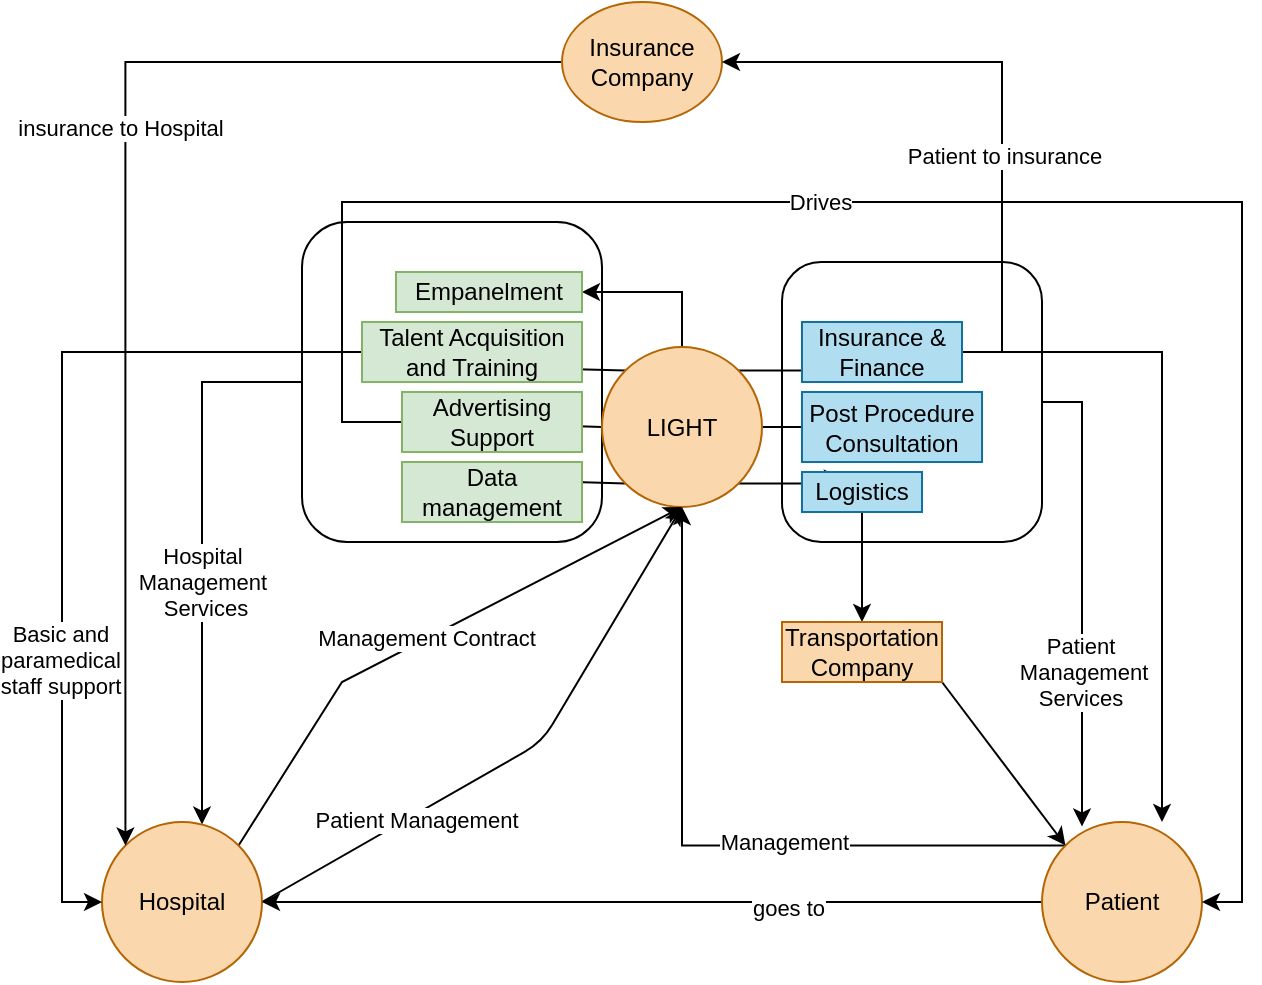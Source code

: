 <mxfile version="14.9.2" type="github"><diagram id="LPS8xDgHtESuEBJ1FYU5" name="Page-1"><mxGraphModel dx="1221" dy="644" grid="1" gridSize="10" guides="1" tooltips="1" connect="1" arrows="1" fold="1" page="1" pageScale="1" pageWidth="827" pageHeight="1169" math="0" shadow="0"><root><mxCell id="0"/><mxCell id="1" parent="0"/><mxCell id="NRJmUVKPP2JfEcW_Qd1u-65" style="edgeStyle=orthogonalEdgeStyle;rounded=0;orthogonalLoop=1;jettySize=auto;html=1;exitX=1;exitY=0.5;exitDx=0;exitDy=0;entryX=0.25;entryY=0.028;entryDx=0;entryDy=0;entryPerimeter=0;" edge="1" parent="1" source="NRJmUVKPP2JfEcW_Qd1u-47" target="NRJmUVKPP2JfEcW_Qd1u-3"><mxGeometry relative="1" as="geometry"/></mxCell><mxCell id="NRJmUVKPP2JfEcW_Qd1u-68" value="Patient&lt;br&gt;&amp;nbsp;Management &lt;br&gt;Services" style="edgeLabel;html=1;align=center;verticalAlign=middle;resizable=0;points=[];" vertex="1" connectable="0" parent="NRJmUVKPP2JfEcW_Qd1u-65"><mxGeometry x="0.331" y="-1" relative="1" as="geometry"><mxPoint as="offset"/></mxGeometry></mxCell><mxCell id="NRJmUVKPP2JfEcW_Qd1u-47" value="" style="rounded=1;whiteSpace=wrap;html=1;" vertex="1" parent="1"><mxGeometry x="440" y="160" width="130" height="140" as="geometry"/></mxCell><mxCell id="NRJmUVKPP2JfEcW_Qd1u-66" style="edgeStyle=orthogonalEdgeStyle;rounded=0;orthogonalLoop=1;jettySize=auto;html=1;exitX=0;exitY=0.5;exitDx=0;exitDy=0;" edge="1" parent="1" source="NRJmUVKPP2JfEcW_Qd1u-45" target="NRJmUVKPP2JfEcW_Qd1u-2"><mxGeometry relative="1" as="geometry"><Array as="points"><mxPoint x="150" y="220"/></Array></mxGeometry></mxCell><mxCell id="NRJmUVKPP2JfEcW_Qd1u-67" value="Hospital &lt;br&gt;Management&lt;br&gt;&amp;nbsp;Services" style="edgeLabel;html=1;align=center;verticalAlign=middle;resizable=0;points=[];" vertex="1" connectable="0" parent="NRJmUVKPP2JfEcW_Qd1u-66"><mxGeometry x="0.104" relative="1" as="geometry"><mxPoint as="offset"/></mxGeometry></mxCell><mxCell id="NRJmUVKPP2JfEcW_Qd1u-45" value="" style="rounded=1;whiteSpace=wrap;html=1;" vertex="1" parent="1"><mxGeometry x="200" y="140" width="150" height="160" as="geometry"/></mxCell><mxCell id="NRJmUVKPP2JfEcW_Qd1u-21" value="" style="endArrow=classic;html=1;entryX=0.5;entryY=1;entryDx=0;entryDy=0;" edge="1" parent="1" target="NRJmUVKPP2JfEcW_Qd1u-1"><mxGeometry width="50" height="50" relative="1" as="geometry"><mxPoint x="180" y="480" as="sourcePoint"/><mxPoint x="220" y="450" as="targetPoint"/><Array as="points"><mxPoint x="320" y="400"/></Array></mxGeometry></mxCell><mxCell id="NRJmUVKPP2JfEcW_Qd1u-22" value="Patient Management" style="edgeLabel;html=1;align=center;verticalAlign=middle;resizable=0;points=[];" vertex="1" connectable="0" parent="NRJmUVKPP2JfEcW_Qd1u-21"><mxGeometry x="-0.416" y="-2" relative="1" as="geometry"><mxPoint as="offset"/></mxGeometry></mxCell><mxCell id="NRJmUVKPP2JfEcW_Qd1u-10" style="edgeStyle=none;rounded=0;orthogonalLoop=1;jettySize=auto;html=1;exitX=0;exitY=1;exitDx=0;exitDy=0;" edge="1" parent="1" source="NRJmUVKPP2JfEcW_Qd1u-1"><mxGeometry relative="1" as="geometry"><mxPoint x="270" y="268" as="targetPoint"/></mxGeometry></mxCell><mxCell id="NRJmUVKPP2JfEcW_Qd1u-11" style="edgeStyle=none;rounded=0;orthogonalLoop=1;jettySize=auto;html=1;exitX=0;exitY=0.5;exitDx=0;exitDy=0;" edge="1" parent="1" source="NRJmUVKPP2JfEcW_Qd1u-1"><mxGeometry relative="1" as="geometry"><mxPoint x="270" y="240" as="targetPoint"/></mxGeometry></mxCell><mxCell id="NRJmUVKPP2JfEcW_Qd1u-12" style="edgeStyle=none;rounded=0;orthogonalLoop=1;jettySize=auto;html=1;exitX=0;exitY=0;exitDx=0;exitDy=0;" edge="1" parent="1" source="NRJmUVKPP2JfEcW_Qd1u-1"><mxGeometry relative="1" as="geometry"><mxPoint x="270" y="212" as="targetPoint"/></mxGeometry></mxCell><mxCell id="NRJmUVKPP2JfEcW_Qd1u-23" style="edgeStyle=orthogonalEdgeStyle;rounded=0;orthogonalLoop=1;jettySize=auto;html=1;exitX=1;exitY=0;exitDx=0;exitDy=0;" edge="1" parent="1" source="NRJmUVKPP2JfEcW_Qd1u-1"><mxGeometry relative="1" as="geometry"><mxPoint x="480" y="212" as="targetPoint"/></mxGeometry></mxCell><mxCell id="NRJmUVKPP2JfEcW_Qd1u-26" style="edgeStyle=orthogonalEdgeStyle;rounded=0;orthogonalLoop=1;jettySize=auto;html=1;exitX=1;exitY=0.5;exitDx=0;exitDy=0;" edge="1" parent="1" source="NRJmUVKPP2JfEcW_Qd1u-1"><mxGeometry relative="1" as="geometry"><mxPoint x="470" y="240" as="targetPoint"/></mxGeometry></mxCell><mxCell id="NRJmUVKPP2JfEcW_Qd1u-30" style="edgeStyle=orthogonalEdgeStyle;rounded=0;orthogonalLoop=1;jettySize=auto;html=1;exitX=1;exitY=1;exitDx=0;exitDy=0;" edge="1" parent="1" source="NRJmUVKPP2JfEcW_Qd1u-1"><mxGeometry relative="1" as="geometry"><mxPoint x="470" y="268" as="targetPoint"/></mxGeometry></mxCell><mxCell id="NRJmUVKPP2JfEcW_Qd1u-61" style="edgeStyle=orthogonalEdgeStyle;rounded=0;orthogonalLoop=1;jettySize=auto;html=1;exitX=0.5;exitY=0;exitDx=0;exitDy=0;entryX=1;entryY=0.5;entryDx=0;entryDy=0;" edge="1" parent="1" source="NRJmUVKPP2JfEcW_Qd1u-1" target="NRJmUVKPP2JfEcW_Qd1u-56"><mxGeometry relative="1" as="geometry"/></mxCell><mxCell id="NRJmUVKPP2JfEcW_Qd1u-1" value="LIGHT" style="ellipse;whiteSpace=wrap;html=1;aspect=fixed;fillColor=#fad7ac;strokeColor=#b46504;" vertex="1" parent="1"><mxGeometry x="350" y="202.5" width="80" height="80" as="geometry"/></mxCell><mxCell id="NRJmUVKPP2JfEcW_Qd1u-5" value="Management Contract" style="rounded=0;orthogonalLoop=1;jettySize=auto;html=1;exitX=1;exitY=0;exitDx=0;exitDy=0;entryX=0.5;entryY=1;entryDx=0;entryDy=0;" edge="1" parent="1" source="NRJmUVKPP2JfEcW_Qd1u-2" target="NRJmUVKPP2JfEcW_Qd1u-1"><mxGeometry relative="1" as="geometry"><Array as="points"><mxPoint x="220" y="370"/></Array></mxGeometry></mxCell><mxCell id="NRJmUVKPP2JfEcW_Qd1u-2" value="Hospital" style="ellipse;whiteSpace=wrap;html=1;aspect=fixed;fillColor=#fad7ac;strokeColor=#b46504;" vertex="1" parent="1"><mxGeometry x="100" y="440" width="80" height="80" as="geometry"/></mxCell><mxCell id="NRJmUVKPP2JfEcW_Qd1u-20" style="edgeStyle=orthogonalEdgeStyle;rounded=0;orthogonalLoop=1;jettySize=auto;html=1;exitX=0;exitY=0.5;exitDx=0;exitDy=0;" edge="1" parent="1" source="NRJmUVKPP2JfEcW_Qd1u-3" target="NRJmUVKPP2JfEcW_Qd1u-2"><mxGeometry relative="1" as="geometry"/></mxCell><mxCell id="NRJmUVKPP2JfEcW_Qd1u-75" value="goes to" style="edgeLabel;html=1;align=center;verticalAlign=middle;resizable=0;points=[];" vertex="1" connectable="0" parent="NRJmUVKPP2JfEcW_Qd1u-20"><mxGeometry x="-0.348" y="3" relative="1" as="geometry"><mxPoint as="offset"/></mxGeometry></mxCell><mxCell id="NRJmUVKPP2JfEcW_Qd1u-34" style="edgeStyle=orthogonalEdgeStyle;rounded=0;orthogonalLoop=1;jettySize=auto;html=1;exitX=0;exitY=0;exitDx=0;exitDy=0;entryX=0.5;entryY=1;entryDx=0;entryDy=0;" edge="1" parent="1" source="NRJmUVKPP2JfEcW_Qd1u-3" target="NRJmUVKPP2JfEcW_Qd1u-1"><mxGeometry relative="1" as="geometry"/></mxCell><mxCell id="NRJmUVKPP2JfEcW_Qd1u-35" value="Management" style="edgeLabel;html=1;align=center;verticalAlign=middle;resizable=0;points=[];" vertex="1" connectable="0" parent="NRJmUVKPP2JfEcW_Qd1u-34"><mxGeometry x="-0.219" y="-2" relative="1" as="geometry"><mxPoint as="offset"/></mxGeometry></mxCell><mxCell id="NRJmUVKPP2JfEcW_Qd1u-3" value="Patient" style="ellipse;whiteSpace=wrap;html=1;aspect=fixed;fillColor=#fad7ac;strokeColor=#b46504;" vertex="1" parent="1"><mxGeometry x="570" y="440" width="80" height="80" as="geometry"/></mxCell><mxCell id="NRJmUVKPP2JfEcW_Qd1u-53" style="edgeStyle=orthogonalEdgeStyle;rounded=0;orthogonalLoop=1;jettySize=auto;html=1;exitX=0;exitY=0.5;exitDx=0;exitDy=0;entryX=0;entryY=0;entryDx=0;entryDy=0;" edge="1" parent="1" source="NRJmUVKPP2JfEcW_Qd1u-4" target="NRJmUVKPP2JfEcW_Qd1u-2"><mxGeometry relative="1" as="geometry"/></mxCell><mxCell id="NRJmUVKPP2JfEcW_Qd1u-54" value="insurance to Hospital" style="edgeLabel;html=1;align=center;verticalAlign=middle;resizable=0;points=[];" vertex="1" connectable="0" parent="NRJmUVKPP2JfEcW_Qd1u-53"><mxGeometry x="-0.177" y="-3" relative="1" as="geometry"><mxPoint as="offset"/></mxGeometry></mxCell><mxCell id="NRJmUVKPP2JfEcW_Qd1u-4" value="Insurance Company" style="ellipse;whiteSpace=wrap;html=1;fillColor=#fad7ac;strokeColor=#b46504;" vertex="1" parent="1"><mxGeometry x="330" y="30" width="80" height="60" as="geometry"/></mxCell><mxCell id="NRJmUVKPP2JfEcW_Qd1u-43" style="edgeStyle=orthogonalEdgeStyle;rounded=0;orthogonalLoop=1;jettySize=auto;html=1;exitX=0;exitY=0.5;exitDx=0;exitDy=0;entryX=0;entryY=0.5;entryDx=0;entryDy=0;" edge="1" parent="1" source="NRJmUVKPP2JfEcW_Qd1u-13" target="NRJmUVKPP2JfEcW_Qd1u-2"><mxGeometry relative="1" as="geometry"/></mxCell><mxCell id="NRJmUVKPP2JfEcW_Qd1u-44" value="Basic and &lt;br&gt;paramedical &lt;br&gt;staff support" style="edgeLabel;html=1;align=center;verticalAlign=middle;resizable=0;points=[];" vertex="1" connectable="0" parent="NRJmUVKPP2JfEcW_Qd1u-43"><mxGeometry x="0.365" y="-1" relative="1" as="geometry"><mxPoint as="offset"/></mxGeometry></mxCell><mxCell id="NRJmUVKPP2JfEcW_Qd1u-13" value="Talent Acquisition and Training" style="rounded=0;whiteSpace=wrap;html=1;fillColor=#d5e8d4;strokeColor=#82b366;" vertex="1" parent="1"><mxGeometry x="230" y="190" width="110" height="30" as="geometry"/></mxCell><mxCell id="NRJmUVKPP2JfEcW_Qd1u-41" style="edgeStyle=orthogonalEdgeStyle;rounded=0;orthogonalLoop=1;jettySize=auto;html=1;exitX=0.5;exitY=0;exitDx=0;exitDy=0;entryX=1;entryY=0.5;entryDx=0;entryDy=0;" edge="1" parent="1" source="NRJmUVKPP2JfEcW_Qd1u-14" target="NRJmUVKPP2JfEcW_Qd1u-3"><mxGeometry relative="1" as="geometry"><Array as="points"><mxPoint x="295" y="240"/><mxPoint x="220" y="240"/><mxPoint x="220" y="130"/><mxPoint x="670" y="130"/><mxPoint x="670" y="480"/></Array></mxGeometry></mxCell><mxCell id="NRJmUVKPP2JfEcW_Qd1u-42" value="Drives" style="edgeLabel;html=1;align=center;verticalAlign=middle;resizable=0;points=[];" vertex="1" connectable="0" parent="NRJmUVKPP2JfEcW_Qd1u-41"><mxGeometry x="-0.14" relative="1" as="geometry"><mxPoint as="offset"/></mxGeometry></mxCell><mxCell id="NRJmUVKPP2JfEcW_Qd1u-14" value="Advertising Support" style="rounded=0;whiteSpace=wrap;html=1;fillColor=#d5e8d4;strokeColor=#82b366;" vertex="1" parent="1"><mxGeometry x="250" y="225" width="90" height="30" as="geometry"/></mxCell><mxCell id="NRJmUVKPP2JfEcW_Qd1u-15" value="Data management" style="rounded=0;whiteSpace=wrap;html=1;fillColor=#d5e8d4;strokeColor=#82b366;" vertex="1" parent="1"><mxGeometry x="250" y="260" width="90" height="30" as="geometry"/></mxCell><mxCell id="NRJmUVKPP2JfEcW_Qd1u-50" style="edgeStyle=orthogonalEdgeStyle;rounded=0;orthogonalLoop=1;jettySize=auto;html=1;exitX=1;exitY=0.5;exitDx=0;exitDy=0;entryX=1;entryY=0.5;entryDx=0;entryDy=0;" edge="1" parent="1" source="NRJmUVKPP2JfEcW_Qd1u-24" target="NRJmUVKPP2JfEcW_Qd1u-4"><mxGeometry relative="1" as="geometry"/></mxCell><mxCell id="NRJmUVKPP2JfEcW_Qd1u-52" value="Patient to insurance" style="edgeLabel;html=1;align=center;verticalAlign=middle;resizable=0;points=[];" vertex="1" connectable="0" parent="NRJmUVKPP2JfEcW_Qd1u-50"><mxGeometry x="-0.225" y="-1" relative="1" as="geometry"><mxPoint as="offset"/></mxGeometry></mxCell><mxCell id="NRJmUVKPP2JfEcW_Qd1u-51" style="edgeStyle=orthogonalEdgeStyle;rounded=0;orthogonalLoop=1;jettySize=auto;html=1;exitX=1;exitY=0.5;exitDx=0;exitDy=0;" edge="1" parent="1" source="NRJmUVKPP2JfEcW_Qd1u-24"><mxGeometry relative="1" as="geometry"><mxPoint x="630" y="440" as="targetPoint"/><Array as="points"><mxPoint x="630" y="205"/><mxPoint x="630" y="440"/></Array></mxGeometry></mxCell><mxCell id="NRJmUVKPP2JfEcW_Qd1u-24" value="Insurance &amp;amp; Finance" style="rounded=0;whiteSpace=wrap;html=1;fillColor=#b1ddf0;strokeColor=#10739e;" vertex="1" parent="1"><mxGeometry x="450" y="190" width="80" height="30" as="geometry"/></mxCell><mxCell id="NRJmUVKPP2JfEcW_Qd1u-25" value="Post Procedure Consultation" style="rounded=0;whiteSpace=wrap;html=1;fillColor=#b1ddf0;strokeColor=#10739e;" vertex="1" parent="1"><mxGeometry x="450" y="225" width="90" height="35" as="geometry"/></mxCell><mxCell id="NRJmUVKPP2JfEcW_Qd1u-74" style="edgeStyle=none;rounded=0;orthogonalLoop=1;jettySize=auto;html=1;exitX=0.5;exitY=1;exitDx=0;exitDy=0;entryX=0.5;entryY=0;entryDx=0;entryDy=0;" edge="1" parent="1" source="NRJmUVKPP2JfEcW_Qd1u-27" target="NRJmUVKPP2JfEcW_Qd1u-71"><mxGeometry relative="1" as="geometry"/></mxCell><mxCell id="NRJmUVKPP2JfEcW_Qd1u-27" value="Logistics" style="rounded=0;whiteSpace=wrap;html=1;fillColor=#b1ddf0;strokeColor=#10739e;" vertex="1" parent="1"><mxGeometry x="450" y="265" width="60" height="20" as="geometry"/></mxCell><mxCell id="NRJmUVKPP2JfEcW_Qd1u-56" value="Empanelment" style="rounded=0;whiteSpace=wrap;html=1;fillColor=#d5e8d4;strokeColor=#82b366;" vertex="1" parent="1"><mxGeometry x="247" y="165" width="93" height="20" as="geometry"/></mxCell><mxCell id="NRJmUVKPP2JfEcW_Qd1u-72" style="rounded=0;orthogonalLoop=1;jettySize=auto;html=1;exitX=1;exitY=1;exitDx=0;exitDy=0;entryX=0;entryY=0;entryDx=0;entryDy=0;" edge="1" parent="1" source="NRJmUVKPP2JfEcW_Qd1u-71" target="NRJmUVKPP2JfEcW_Qd1u-3"><mxGeometry relative="1" as="geometry"/></mxCell><mxCell id="NRJmUVKPP2JfEcW_Qd1u-71" value="Transportation Company" style="rounded=0;whiteSpace=wrap;html=1;fillColor=#fad7ac;strokeColor=#b46504;" vertex="1" parent="1"><mxGeometry x="440" y="340" width="80" height="30" as="geometry"/></mxCell></root></mxGraphModel></diagram></mxfile>